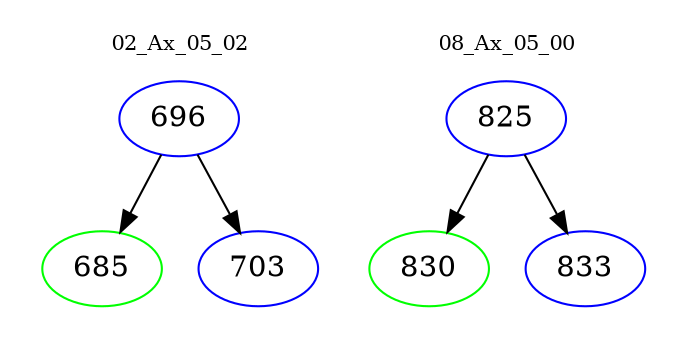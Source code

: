 digraph{
subgraph cluster_0 {
color = white
label = "02_Ax_05_02";
fontsize=10;
T0_696 [label="696", color="blue"]
T0_696 -> T0_685 [color="black"]
T0_685 [label="685", color="green"]
T0_696 -> T0_703 [color="black"]
T0_703 [label="703", color="blue"]
}
subgraph cluster_1 {
color = white
label = "08_Ax_05_00";
fontsize=10;
T1_825 [label="825", color="blue"]
T1_825 -> T1_830 [color="black"]
T1_830 [label="830", color="green"]
T1_825 -> T1_833 [color="black"]
T1_833 [label="833", color="blue"]
}
}
